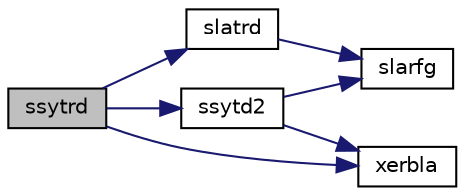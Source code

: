 digraph "ssytrd"
{
 // LATEX_PDF_SIZE
  edge [fontname="Helvetica",fontsize="10",labelfontname="Helvetica",labelfontsize="10"];
  node [fontname="Helvetica",fontsize="10",shape=record];
  rankdir="LR";
  Node1 [label="ssytrd",height=0.2,width=0.4,color="black", fillcolor="grey75", style="filled", fontcolor="black",tooltip="SSYTRD"];
  Node1 -> Node2 [color="midnightblue",fontsize="10",style="solid",fontname="Helvetica"];
  Node2 [label="slatrd",height=0.2,width=0.4,color="black", fillcolor="white", style="filled",URL="$slatrd_8f.html#ac1312699353e70d4e05bb21f60d76e27",tooltip="SLATRD reduces the first nb rows and columns of a symmetric/Hermitian matrix A to real tridiagonal fo..."];
  Node2 -> Node3 [color="midnightblue",fontsize="10",style="solid",fontname="Helvetica"];
  Node3 [label="slarfg",height=0.2,width=0.4,color="black", fillcolor="white", style="filled",URL="$slarfg_8f.html#a1c10a1adfa35b2d5ea15e801287a6a38",tooltip="SLARFG generates an elementary reflector (Householder matrix)."];
  Node1 -> Node4 [color="midnightblue",fontsize="10",style="solid",fontname="Helvetica"];
  Node4 [label="ssytd2",height=0.2,width=0.4,color="black", fillcolor="white", style="filled",URL="$ssytd2_8f.html#ac702851ad871b3170b0566876fd588b1",tooltip="SSYTD2 reduces a symmetric matrix to real symmetric tridiagonal form by an orthogonal similarity tran..."];
  Node4 -> Node3 [color="midnightblue",fontsize="10",style="solid",fontname="Helvetica"];
  Node4 -> Node5 [color="midnightblue",fontsize="10",style="solid",fontname="Helvetica"];
  Node5 [label="xerbla",height=0.2,width=0.4,color="black", fillcolor="white", style="filled",URL="$xerbla_8f.html#a377ee61015baf8dea7770b3a404b1c07",tooltip="XERBLA"];
  Node1 -> Node5 [color="midnightblue",fontsize="10",style="solid",fontname="Helvetica"];
}
